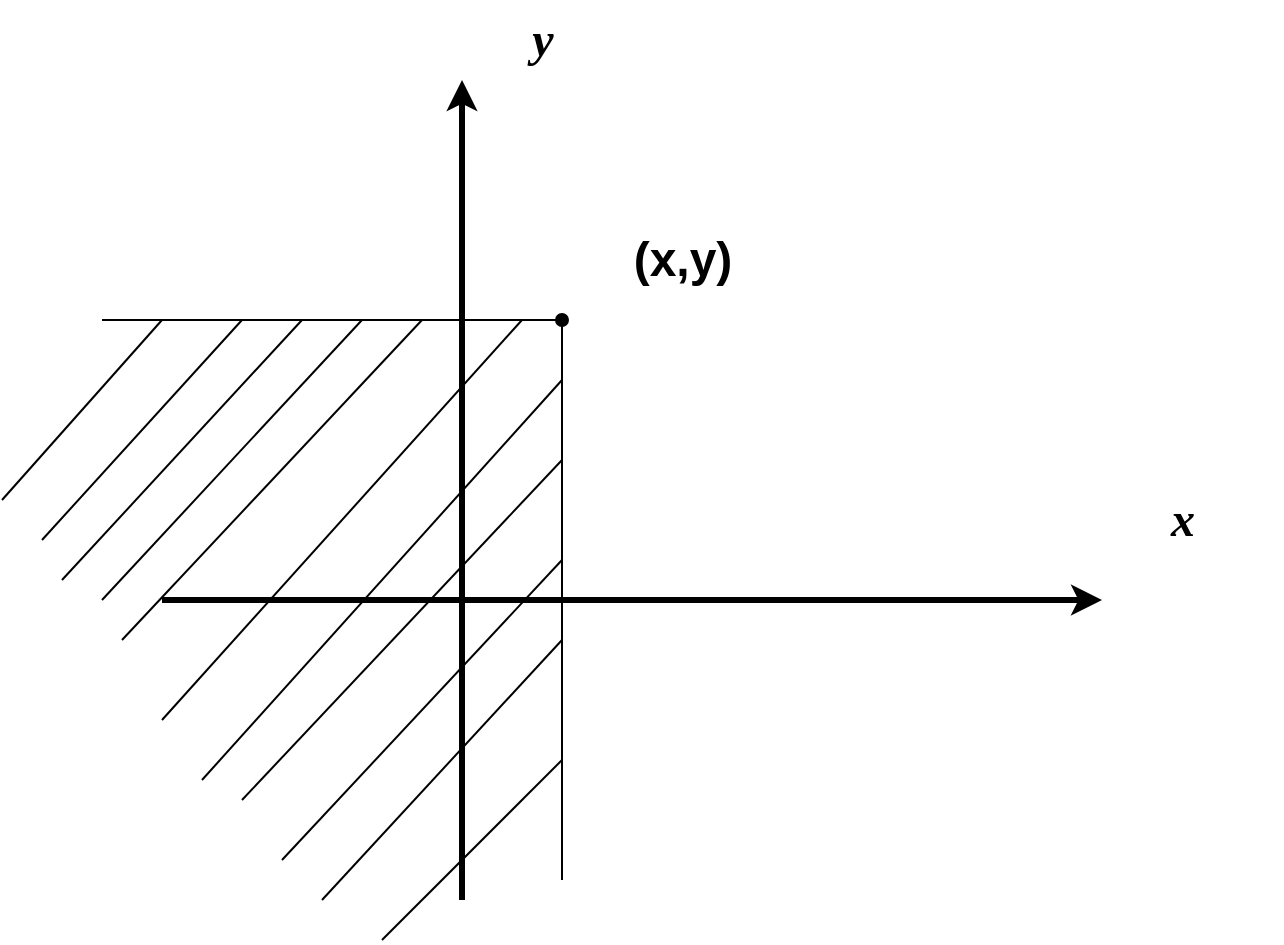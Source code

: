 <mxfile version="11.0.8" type="github"><diagram id="wXv2fczQrt0ooUn-nBtP" name="Page-1"><mxGraphModel dx="981" dy="610" grid="1" gridSize="10" guides="1" tooltips="1" connect="1" arrows="1" fold="1" page="1" pageScale="1" pageWidth="827" pageHeight="1169" math="0" shadow="0"><root><mxCell id="0"/><mxCell id="1" parent="0"/><mxCell id="72fJxyfpTcBcRYhon-cK-2" value="" style="endArrow=classic;html=1;strokeWidth=3;" edge="1" parent="1"><mxGeometry width="50" height="50" relative="1" as="geometry"><mxPoint x="260" y="470" as="sourcePoint"/><mxPoint x="260" y="60" as="targetPoint"/></mxGeometry></mxCell><mxCell id="72fJxyfpTcBcRYhon-cK-3" value="" style="endArrow=classic;html=1;strokeWidth=3;" edge="1" parent="1"><mxGeometry width="50" height="50" relative="1" as="geometry"><mxPoint x="110" y="320" as="sourcePoint"/><mxPoint x="580" y="320" as="targetPoint"/></mxGeometry></mxCell><mxCell id="72fJxyfpTcBcRYhon-cK-6" value="" style="endArrow=none;html=1;endFill=0;" edge="1" parent="1"><mxGeometry width="50" height="50" relative="1" as="geometry"><mxPoint x="80" y="180" as="sourcePoint"/><mxPoint x="310" y="180" as="targetPoint"/></mxGeometry></mxCell><mxCell id="72fJxyfpTcBcRYhon-cK-7" value="" style="endArrow=none;html=1;endFill=0;startArrow=oval;startFill=1;" edge="1" parent="1"><mxGeometry width="50" height="50" relative="1" as="geometry"><mxPoint x="310" y="180" as="sourcePoint"/><mxPoint x="310" y="460" as="targetPoint"/></mxGeometry></mxCell><mxCell id="72fJxyfpTcBcRYhon-cK-8" value="" style="endArrow=none;html=1;strokeWidth=1;" edge="1" parent="1"><mxGeometry width="50" height="50" relative="1" as="geometry"><mxPoint x="60" y="310" as="sourcePoint"/><mxPoint x="180" y="180" as="targetPoint"/></mxGeometry></mxCell><mxCell id="72fJxyfpTcBcRYhon-cK-9" value="" style="endArrow=none;html=1;strokeWidth=1;" edge="1" parent="1"><mxGeometry width="50" height="50" relative="1" as="geometry"><mxPoint x="80" y="320" as="sourcePoint"/><mxPoint x="210" y="180" as="targetPoint"/></mxGeometry></mxCell><mxCell id="72fJxyfpTcBcRYhon-cK-10" value="" style="endArrow=none;html=1;strokeWidth=1;" edge="1" parent="1"><mxGeometry width="50" height="50" relative="1" as="geometry"><mxPoint x="90" y="340" as="sourcePoint"/><mxPoint x="240" y="180" as="targetPoint"/></mxGeometry></mxCell><mxCell id="72fJxyfpTcBcRYhon-cK-11" value="" style="endArrow=none;html=1;strokeWidth=1;" edge="1" parent="1"><mxGeometry width="50" height="50" relative="1" as="geometry"><mxPoint x="110" y="380" as="sourcePoint"/><mxPoint x="290" y="180" as="targetPoint"/></mxGeometry></mxCell><mxCell id="72fJxyfpTcBcRYhon-cK-12" value="" style="endArrow=none;html=1;strokeWidth=1;" edge="1" parent="1"><mxGeometry width="50" height="50" relative="1" as="geometry"><mxPoint x="130" y="410" as="sourcePoint"/><mxPoint x="310" y="210" as="targetPoint"/></mxGeometry></mxCell><mxCell id="72fJxyfpTcBcRYhon-cK-13" value="" style="endArrow=none;html=1;strokeWidth=1;" edge="1" parent="1"><mxGeometry width="50" height="50" relative="1" as="geometry"><mxPoint x="150" y="420" as="sourcePoint"/><mxPoint x="310" y="250" as="targetPoint"/></mxGeometry></mxCell><mxCell id="72fJxyfpTcBcRYhon-cK-14" value="" style="endArrow=none;html=1;strokeWidth=1;" edge="1" parent="1"><mxGeometry width="50" height="50" relative="1" as="geometry"><mxPoint x="170" y="450" as="sourcePoint"/><mxPoint x="310" y="300" as="targetPoint"/></mxGeometry></mxCell><mxCell id="72fJxyfpTcBcRYhon-cK-15" value="" style="endArrow=none;html=1;strokeWidth=1;" edge="1" parent="1"><mxGeometry width="50" height="50" relative="1" as="geometry"><mxPoint x="190" y="470.0" as="sourcePoint"/><mxPoint x="310" y="340" as="targetPoint"/></mxGeometry></mxCell><mxCell id="72fJxyfpTcBcRYhon-cK-16" value="" style="endArrow=none;html=1;strokeWidth=1;" edge="1" parent="1"><mxGeometry width="50" height="50" relative="1" as="geometry"><mxPoint x="50" y="290" as="sourcePoint"/><mxPoint x="150" y="180" as="targetPoint"/></mxGeometry></mxCell><mxCell id="72fJxyfpTcBcRYhon-cK-17" value="" style="endArrow=none;html=1;strokeWidth=1;" edge="1" parent="1"><mxGeometry width="50" height="50" relative="1" as="geometry"><mxPoint x="30" y="270" as="sourcePoint"/><mxPoint x="110" y="180" as="targetPoint"/></mxGeometry></mxCell><mxCell id="72fJxyfpTcBcRYhon-cK-18" value="" style="endArrow=none;html=1;strokeWidth=1;" edge="1" parent="1"><mxGeometry width="50" height="50" relative="1" as="geometry"><mxPoint x="220" y="490" as="sourcePoint"/><mxPoint x="310" y="400" as="targetPoint"/></mxGeometry></mxCell><mxCell id="72fJxyfpTcBcRYhon-cK-19" value="&lt;i&gt;&lt;font face=&quot;Lucida Console&quot;&gt;y&lt;/font&gt;&lt;/i&gt;" style="text;strokeColor=none;fillColor=none;html=1;fontSize=24;fontStyle=1;verticalAlign=middle;align=center;" vertex="1" parent="1"><mxGeometry x="250" y="20" width="100" height="40" as="geometry"/></mxCell><mxCell id="72fJxyfpTcBcRYhon-cK-21" value="&lt;font face=&quot;Lucida Console&quot;&gt;&lt;i&gt;x&lt;/i&gt;&lt;/font&gt;" style="text;strokeColor=none;fillColor=none;html=1;fontSize=24;fontStyle=1;verticalAlign=middle;align=center;" vertex="1" parent="1"><mxGeometry x="570" y="260" width="100" height="40" as="geometry"/></mxCell><mxCell id="72fJxyfpTcBcRYhon-cK-22" value="(x,y)" style="text;strokeColor=none;fillColor=none;html=1;fontSize=24;fontStyle=1;verticalAlign=middle;align=center;" vertex="1" parent="1"><mxGeometry x="320" y="130" width="100" height="40" as="geometry"/></mxCell></root></mxGraphModel></diagram></mxfile>